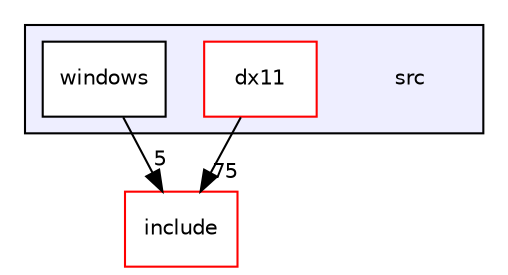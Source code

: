 digraph "src" {
  compound=true
  node [ fontsize="10", fontname="Helvetica"];
  edge [ labelfontsize="10", labelfontname="Helvetica"];
  subgraph clusterdir_2918d53e314d8787888f4a81c1078be8 {
    graph [ bgcolor="#eeeeff", pencolor="black", label="" URL="dir_2918d53e314d8787888f4a81c1078be8.html"];
    dir_2918d53e314d8787888f4a81c1078be8 [shape=plaintext label="src"];
    dir_287de0d29d1057bd4b9009e02c3442d6 [shape=box label="dx11" color="red" fillcolor="white" style="filled" URL="dir_287de0d29d1057bd4b9009e02c3442d6.html"];
    dir_4a2fb9bfbf7d27fe26a989236156c816 [shape=box label="windows" color="black" fillcolor="white" style="filled" URL="dir_4a2fb9bfbf7d27fe26a989236156c816.html"];
  }
  dir_6e52bfc87664c872db47d56ba392ebee [shape=box label="include" fillcolor="white" style="filled" color="red" URL="dir_6e52bfc87664c872db47d56ba392ebee.html"];
  dir_4a2fb9bfbf7d27fe26a989236156c816->dir_6e52bfc87664c872db47d56ba392ebee [headlabel="5", labeldistance=1.5 headhref="dir_000017_000005.html"];
  dir_287de0d29d1057bd4b9009e02c3442d6->dir_6e52bfc87664c872db47d56ba392ebee [headlabel="75", labeldistance=1.5 headhref="dir_000015_000005.html"];
}
